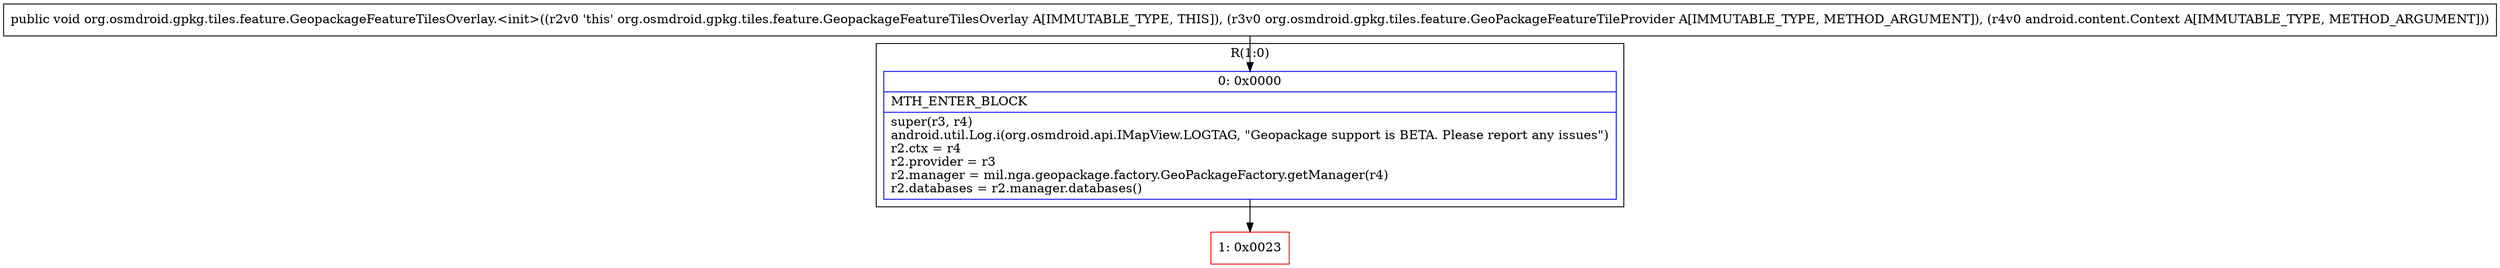 digraph "CFG fororg.osmdroid.gpkg.tiles.feature.GeopackageFeatureTilesOverlay.\<init\>(Lorg\/osmdroid\/gpkg\/tiles\/feature\/GeoPackageFeatureTileProvider;Landroid\/content\/Context;)V" {
subgraph cluster_Region_798713124 {
label = "R(1:0)";
node [shape=record,color=blue];
Node_0 [shape=record,label="{0\:\ 0x0000|MTH_ENTER_BLOCK\l|super(r3, r4)\landroid.util.Log.i(org.osmdroid.api.IMapView.LOGTAG, \"Geopackage support is BETA. Please report any issues\")\lr2.ctx = r4\lr2.provider = r3\lr2.manager = mil.nga.geopackage.factory.GeoPackageFactory.getManager(r4)\lr2.databases = r2.manager.databases()\l}"];
}
Node_1 [shape=record,color=red,label="{1\:\ 0x0023}"];
MethodNode[shape=record,label="{public void org.osmdroid.gpkg.tiles.feature.GeopackageFeatureTilesOverlay.\<init\>((r2v0 'this' org.osmdroid.gpkg.tiles.feature.GeopackageFeatureTilesOverlay A[IMMUTABLE_TYPE, THIS]), (r3v0 org.osmdroid.gpkg.tiles.feature.GeoPackageFeatureTileProvider A[IMMUTABLE_TYPE, METHOD_ARGUMENT]), (r4v0 android.content.Context A[IMMUTABLE_TYPE, METHOD_ARGUMENT])) }"];
MethodNode -> Node_0;
Node_0 -> Node_1;
}

